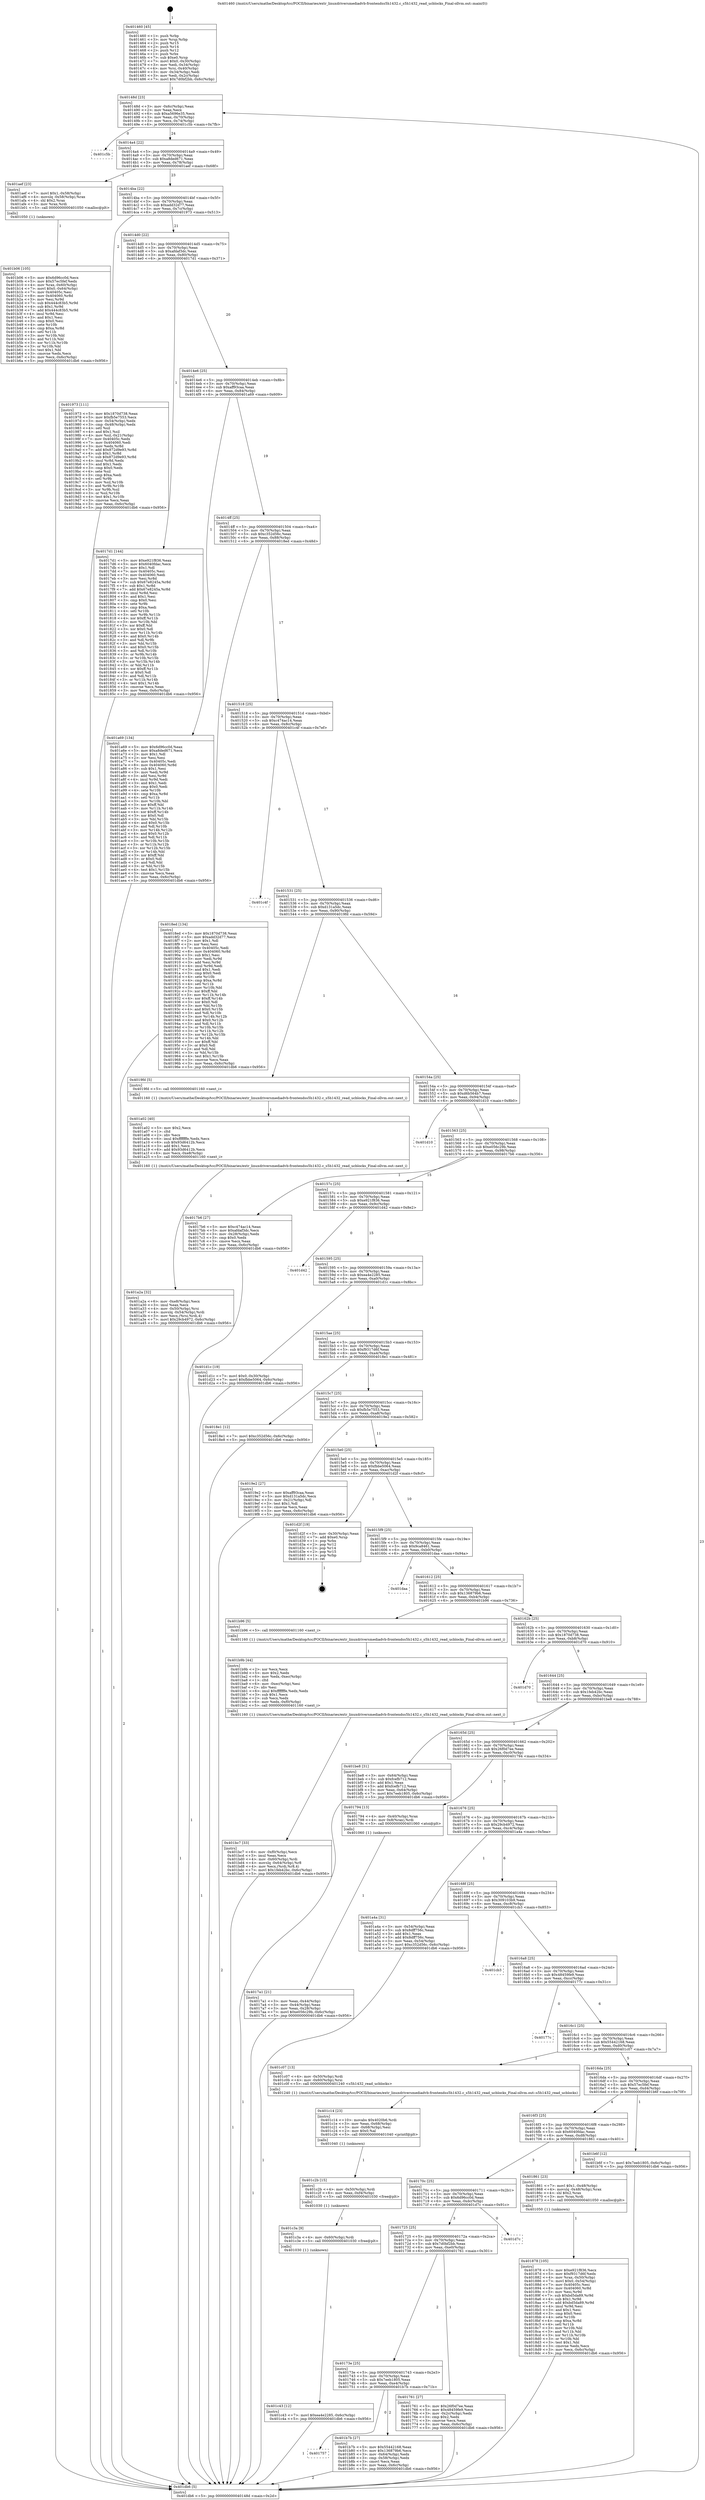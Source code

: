 digraph "0x401460" {
  label = "0x401460 (/mnt/c/Users/mathe/Desktop/tcc/POCII/binaries/extr_linuxdriversmediadvb-frontendss5h1432.c_s5h1432_read_ucblocks_Final-ollvm.out::main(0))"
  labelloc = "t"
  node[shape=record]

  Entry [label="",width=0.3,height=0.3,shape=circle,fillcolor=black,style=filled]
  "0x40148d" [label="{
     0x40148d [23]\l
     | [instrs]\l
     &nbsp;&nbsp;0x40148d \<+3\>: mov -0x6c(%rbp),%eax\l
     &nbsp;&nbsp;0x401490 \<+2\>: mov %eax,%ecx\l
     &nbsp;&nbsp;0x401492 \<+6\>: sub $0xa5696e35,%ecx\l
     &nbsp;&nbsp;0x401498 \<+3\>: mov %eax,-0x70(%rbp)\l
     &nbsp;&nbsp;0x40149b \<+3\>: mov %ecx,-0x74(%rbp)\l
     &nbsp;&nbsp;0x40149e \<+6\>: je 0000000000401c5b \<main+0x7fb\>\l
  }"]
  "0x401c5b" [label="{
     0x401c5b\l
  }", style=dashed]
  "0x4014a4" [label="{
     0x4014a4 [22]\l
     | [instrs]\l
     &nbsp;&nbsp;0x4014a4 \<+5\>: jmp 00000000004014a9 \<main+0x49\>\l
     &nbsp;&nbsp;0x4014a9 \<+3\>: mov -0x70(%rbp),%eax\l
     &nbsp;&nbsp;0x4014ac \<+5\>: sub $0xa8ded671,%eax\l
     &nbsp;&nbsp;0x4014b1 \<+3\>: mov %eax,-0x78(%rbp)\l
     &nbsp;&nbsp;0x4014b4 \<+6\>: je 0000000000401aef \<main+0x68f\>\l
  }"]
  Exit [label="",width=0.3,height=0.3,shape=circle,fillcolor=black,style=filled,peripheries=2]
  "0x401aef" [label="{
     0x401aef [23]\l
     | [instrs]\l
     &nbsp;&nbsp;0x401aef \<+7\>: movl $0x1,-0x58(%rbp)\l
     &nbsp;&nbsp;0x401af6 \<+4\>: movslq -0x58(%rbp),%rax\l
     &nbsp;&nbsp;0x401afa \<+4\>: shl $0x2,%rax\l
     &nbsp;&nbsp;0x401afe \<+3\>: mov %rax,%rdi\l
     &nbsp;&nbsp;0x401b01 \<+5\>: call 0000000000401050 \<malloc@plt\>\l
     | [calls]\l
     &nbsp;&nbsp;0x401050 \{1\} (unknown)\l
  }"]
  "0x4014ba" [label="{
     0x4014ba [22]\l
     | [instrs]\l
     &nbsp;&nbsp;0x4014ba \<+5\>: jmp 00000000004014bf \<main+0x5f\>\l
     &nbsp;&nbsp;0x4014bf \<+3\>: mov -0x70(%rbp),%eax\l
     &nbsp;&nbsp;0x4014c2 \<+5\>: sub $0xadd32d77,%eax\l
     &nbsp;&nbsp;0x4014c7 \<+3\>: mov %eax,-0x7c(%rbp)\l
     &nbsp;&nbsp;0x4014ca \<+6\>: je 0000000000401973 \<main+0x513\>\l
  }"]
  "0x401c43" [label="{
     0x401c43 [12]\l
     | [instrs]\l
     &nbsp;&nbsp;0x401c43 \<+7\>: movl $0xea4e2285,-0x6c(%rbp)\l
     &nbsp;&nbsp;0x401c4a \<+5\>: jmp 0000000000401db6 \<main+0x956\>\l
  }"]
  "0x401973" [label="{
     0x401973 [111]\l
     | [instrs]\l
     &nbsp;&nbsp;0x401973 \<+5\>: mov $0x1870d738,%eax\l
     &nbsp;&nbsp;0x401978 \<+5\>: mov $0xfb5e7553,%ecx\l
     &nbsp;&nbsp;0x40197d \<+3\>: mov -0x54(%rbp),%edx\l
     &nbsp;&nbsp;0x401980 \<+3\>: cmp -0x48(%rbp),%edx\l
     &nbsp;&nbsp;0x401983 \<+4\>: setl %sil\l
     &nbsp;&nbsp;0x401987 \<+4\>: and $0x1,%sil\l
     &nbsp;&nbsp;0x40198b \<+4\>: mov %sil,-0x21(%rbp)\l
     &nbsp;&nbsp;0x40198f \<+7\>: mov 0x40405c,%edx\l
     &nbsp;&nbsp;0x401996 \<+7\>: mov 0x404060,%edi\l
     &nbsp;&nbsp;0x40199d \<+3\>: mov %edx,%r8d\l
     &nbsp;&nbsp;0x4019a0 \<+7\>: add $0x872d9e93,%r8d\l
     &nbsp;&nbsp;0x4019a7 \<+4\>: sub $0x1,%r8d\l
     &nbsp;&nbsp;0x4019ab \<+7\>: sub $0x872d9e93,%r8d\l
     &nbsp;&nbsp;0x4019b2 \<+4\>: imul %r8d,%edx\l
     &nbsp;&nbsp;0x4019b6 \<+3\>: and $0x1,%edx\l
     &nbsp;&nbsp;0x4019b9 \<+3\>: cmp $0x0,%edx\l
     &nbsp;&nbsp;0x4019bc \<+4\>: sete %sil\l
     &nbsp;&nbsp;0x4019c0 \<+3\>: cmp $0xa,%edi\l
     &nbsp;&nbsp;0x4019c3 \<+4\>: setl %r9b\l
     &nbsp;&nbsp;0x4019c7 \<+3\>: mov %sil,%r10b\l
     &nbsp;&nbsp;0x4019ca \<+3\>: and %r9b,%r10b\l
     &nbsp;&nbsp;0x4019cd \<+3\>: xor %r9b,%sil\l
     &nbsp;&nbsp;0x4019d0 \<+3\>: or %sil,%r10b\l
     &nbsp;&nbsp;0x4019d3 \<+4\>: test $0x1,%r10b\l
     &nbsp;&nbsp;0x4019d7 \<+3\>: cmovne %ecx,%eax\l
     &nbsp;&nbsp;0x4019da \<+3\>: mov %eax,-0x6c(%rbp)\l
     &nbsp;&nbsp;0x4019dd \<+5\>: jmp 0000000000401db6 \<main+0x956\>\l
  }"]
  "0x4014d0" [label="{
     0x4014d0 [22]\l
     | [instrs]\l
     &nbsp;&nbsp;0x4014d0 \<+5\>: jmp 00000000004014d5 \<main+0x75\>\l
     &nbsp;&nbsp;0x4014d5 \<+3\>: mov -0x70(%rbp),%eax\l
     &nbsp;&nbsp;0x4014d8 \<+5\>: sub $0xafdaf3dc,%eax\l
     &nbsp;&nbsp;0x4014dd \<+3\>: mov %eax,-0x80(%rbp)\l
     &nbsp;&nbsp;0x4014e0 \<+6\>: je 00000000004017d1 \<main+0x371\>\l
  }"]
  "0x401c3a" [label="{
     0x401c3a [9]\l
     | [instrs]\l
     &nbsp;&nbsp;0x401c3a \<+4\>: mov -0x60(%rbp),%rdi\l
     &nbsp;&nbsp;0x401c3e \<+5\>: call 0000000000401030 \<free@plt\>\l
     | [calls]\l
     &nbsp;&nbsp;0x401030 \{1\} (unknown)\l
  }"]
  "0x4017d1" [label="{
     0x4017d1 [144]\l
     | [instrs]\l
     &nbsp;&nbsp;0x4017d1 \<+5\>: mov $0xe921f836,%eax\l
     &nbsp;&nbsp;0x4017d6 \<+5\>: mov $0x6040fdac,%ecx\l
     &nbsp;&nbsp;0x4017db \<+2\>: mov $0x1,%dl\l
     &nbsp;&nbsp;0x4017dd \<+7\>: mov 0x40405c,%esi\l
     &nbsp;&nbsp;0x4017e4 \<+7\>: mov 0x404060,%edi\l
     &nbsp;&nbsp;0x4017eb \<+3\>: mov %esi,%r8d\l
     &nbsp;&nbsp;0x4017ee \<+7\>: sub $0x67e8245a,%r8d\l
     &nbsp;&nbsp;0x4017f5 \<+4\>: sub $0x1,%r8d\l
     &nbsp;&nbsp;0x4017f9 \<+7\>: add $0x67e8245a,%r8d\l
     &nbsp;&nbsp;0x401800 \<+4\>: imul %r8d,%esi\l
     &nbsp;&nbsp;0x401804 \<+3\>: and $0x1,%esi\l
     &nbsp;&nbsp;0x401807 \<+3\>: cmp $0x0,%esi\l
     &nbsp;&nbsp;0x40180a \<+4\>: sete %r9b\l
     &nbsp;&nbsp;0x40180e \<+3\>: cmp $0xa,%edi\l
     &nbsp;&nbsp;0x401811 \<+4\>: setl %r10b\l
     &nbsp;&nbsp;0x401815 \<+3\>: mov %r9b,%r11b\l
     &nbsp;&nbsp;0x401818 \<+4\>: xor $0xff,%r11b\l
     &nbsp;&nbsp;0x40181c \<+3\>: mov %r10b,%bl\l
     &nbsp;&nbsp;0x40181f \<+3\>: xor $0xff,%bl\l
     &nbsp;&nbsp;0x401822 \<+3\>: xor $0x0,%dl\l
     &nbsp;&nbsp;0x401825 \<+3\>: mov %r11b,%r14b\l
     &nbsp;&nbsp;0x401828 \<+4\>: and $0x0,%r14b\l
     &nbsp;&nbsp;0x40182c \<+3\>: and %dl,%r9b\l
     &nbsp;&nbsp;0x40182f \<+3\>: mov %bl,%r15b\l
     &nbsp;&nbsp;0x401832 \<+4\>: and $0x0,%r15b\l
     &nbsp;&nbsp;0x401836 \<+3\>: and %dl,%r10b\l
     &nbsp;&nbsp;0x401839 \<+3\>: or %r9b,%r14b\l
     &nbsp;&nbsp;0x40183c \<+3\>: or %r10b,%r15b\l
     &nbsp;&nbsp;0x40183f \<+3\>: xor %r15b,%r14b\l
     &nbsp;&nbsp;0x401842 \<+3\>: or %bl,%r11b\l
     &nbsp;&nbsp;0x401845 \<+4\>: xor $0xff,%r11b\l
     &nbsp;&nbsp;0x401849 \<+3\>: or $0x0,%dl\l
     &nbsp;&nbsp;0x40184c \<+3\>: and %dl,%r11b\l
     &nbsp;&nbsp;0x40184f \<+3\>: or %r11b,%r14b\l
     &nbsp;&nbsp;0x401852 \<+4\>: test $0x1,%r14b\l
     &nbsp;&nbsp;0x401856 \<+3\>: cmovne %ecx,%eax\l
     &nbsp;&nbsp;0x401859 \<+3\>: mov %eax,-0x6c(%rbp)\l
     &nbsp;&nbsp;0x40185c \<+5\>: jmp 0000000000401db6 \<main+0x956\>\l
  }"]
  "0x4014e6" [label="{
     0x4014e6 [25]\l
     | [instrs]\l
     &nbsp;&nbsp;0x4014e6 \<+5\>: jmp 00000000004014eb \<main+0x8b\>\l
     &nbsp;&nbsp;0x4014eb \<+3\>: mov -0x70(%rbp),%eax\l
     &nbsp;&nbsp;0x4014ee \<+5\>: sub $0xaff93caa,%eax\l
     &nbsp;&nbsp;0x4014f3 \<+6\>: mov %eax,-0x84(%rbp)\l
     &nbsp;&nbsp;0x4014f9 \<+6\>: je 0000000000401a69 \<main+0x609\>\l
  }"]
  "0x401c2b" [label="{
     0x401c2b [15]\l
     | [instrs]\l
     &nbsp;&nbsp;0x401c2b \<+4\>: mov -0x50(%rbp),%rdi\l
     &nbsp;&nbsp;0x401c2f \<+6\>: mov %eax,-0xf4(%rbp)\l
     &nbsp;&nbsp;0x401c35 \<+5\>: call 0000000000401030 \<free@plt\>\l
     | [calls]\l
     &nbsp;&nbsp;0x401030 \{1\} (unknown)\l
  }"]
  "0x401a69" [label="{
     0x401a69 [134]\l
     | [instrs]\l
     &nbsp;&nbsp;0x401a69 \<+5\>: mov $0x6d96cc0d,%eax\l
     &nbsp;&nbsp;0x401a6e \<+5\>: mov $0xa8ded671,%ecx\l
     &nbsp;&nbsp;0x401a73 \<+2\>: mov $0x1,%dl\l
     &nbsp;&nbsp;0x401a75 \<+2\>: xor %esi,%esi\l
     &nbsp;&nbsp;0x401a77 \<+7\>: mov 0x40405c,%edi\l
     &nbsp;&nbsp;0x401a7e \<+8\>: mov 0x404060,%r8d\l
     &nbsp;&nbsp;0x401a86 \<+3\>: sub $0x1,%esi\l
     &nbsp;&nbsp;0x401a89 \<+3\>: mov %edi,%r9d\l
     &nbsp;&nbsp;0x401a8c \<+3\>: add %esi,%r9d\l
     &nbsp;&nbsp;0x401a8f \<+4\>: imul %r9d,%edi\l
     &nbsp;&nbsp;0x401a93 \<+3\>: and $0x1,%edi\l
     &nbsp;&nbsp;0x401a96 \<+3\>: cmp $0x0,%edi\l
     &nbsp;&nbsp;0x401a99 \<+4\>: sete %r10b\l
     &nbsp;&nbsp;0x401a9d \<+4\>: cmp $0xa,%r8d\l
     &nbsp;&nbsp;0x401aa1 \<+4\>: setl %r11b\l
     &nbsp;&nbsp;0x401aa5 \<+3\>: mov %r10b,%bl\l
     &nbsp;&nbsp;0x401aa8 \<+3\>: xor $0xff,%bl\l
     &nbsp;&nbsp;0x401aab \<+3\>: mov %r11b,%r14b\l
     &nbsp;&nbsp;0x401aae \<+4\>: xor $0xff,%r14b\l
     &nbsp;&nbsp;0x401ab2 \<+3\>: xor $0x0,%dl\l
     &nbsp;&nbsp;0x401ab5 \<+3\>: mov %bl,%r15b\l
     &nbsp;&nbsp;0x401ab8 \<+4\>: and $0x0,%r15b\l
     &nbsp;&nbsp;0x401abc \<+3\>: and %dl,%r10b\l
     &nbsp;&nbsp;0x401abf \<+3\>: mov %r14b,%r12b\l
     &nbsp;&nbsp;0x401ac2 \<+4\>: and $0x0,%r12b\l
     &nbsp;&nbsp;0x401ac6 \<+3\>: and %dl,%r11b\l
     &nbsp;&nbsp;0x401ac9 \<+3\>: or %r10b,%r15b\l
     &nbsp;&nbsp;0x401acc \<+3\>: or %r11b,%r12b\l
     &nbsp;&nbsp;0x401acf \<+3\>: xor %r12b,%r15b\l
     &nbsp;&nbsp;0x401ad2 \<+3\>: or %r14b,%bl\l
     &nbsp;&nbsp;0x401ad5 \<+3\>: xor $0xff,%bl\l
     &nbsp;&nbsp;0x401ad8 \<+3\>: or $0x0,%dl\l
     &nbsp;&nbsp;0x401adb \<+2\>: and %dl,%bl\l
     &nbsp;&nbsp;0x401add \<+3\>: or %bl,%r15b\l
     &nbsp;&nbsp;0x401ae0 \<+4\>: test $0x1,%r15b\l
     &nbsp;&nbsp;0x401ae4 \<+3\>: cmovne %ecx,%eax\l
     &nbsp;&nbsp;0x401ae7 \<+3\>: mov %eax,-0x6c(%rbp)\l
     &nbsp;&nbsp;0x401aea \<+5\>: jmp 0000000000401db6 \<main+0x956\>\l
  }"]
  "0x4014ff" [label="{
     0x4014ff [25]\l
     | [instrs]\l
     &nbsp;&nbsp;0x4014ff \<+5\>: jmp 0000000000401504 \<main+0xa4\>\l
     &nbsp;&nbsp;0x401504 \<+3\>: mov -0x70(%rbp),%eax\l
     &nbsp;&nbsp;0x401507 \<+5\>: sub $0xc352d56c,%eax\l
     &nbsp;&nbsp;0x40150c \<+6\>: mov %eax,-0x88(%rbp)\l
     &nbsp;&nbsp;0x401512 \<+6\>: je 00000000004018ed \<main+0x48d\>\l
  }"]
  "0x401c14" [label="{
     0x401c14 [23]\l
     | [instrs]\l
     &nbsp;&nbsp;0x401c14 \<+10\>: movabs $0x4020b6,%rdi\l
     &nbsp;&nbsp;0x401c1e \<+3\>: mov %eax,-0x68(%rbp)\l
     &nbsp;&nbsp;0x401c21 \<+3\>: mov -0x68(%rbp),%esi\l
     &nbsp;&nbsp;0x401c24 \<+2\>: mov $0x0,%al\l
     &nbsp;&nbsp;0x401c26 \<+5\>: call 0000000000401040 \<printf@plt\>\l
     | [calls]\l
     &nbsp;&nbsp;0x401040 \{1\} (unknown)\l
  }"]
  "0x4018ed" [label="{
     0x4018ed [134]\l
     | [instrs]\l
     &nbsp;&nbsp;0x4018ed \<+5\>: mov $0x1870d738,%eax\l
     &nbsp;&nbsp;0x4018f2 \<+5\>: mov $0xadd32d77,%ecx\l
     &nbsp;&nbsp;0x4018f7 \<+2\>: mov $0x1,%dl\l
     &nbsp;&nbsp;0x4018f9 \<+2\>: xor %esi,%esi\l
     &nbsp;&nbsp;0x4018fb \<+7\>: mov 0x40405c,%edi\l
     &nbsp;&nbsp;0x401902 \<+8\>: mov 0x404060,%r8d\l
     &nbsp;&nbsp;0x40190a \<+3\>: sub $0x1,%esi\l
     &nbsp;&nbsp;0x40190d \<+3\>: mov %edi,%r9d\l
     &nbsp;&nbsp;0x401910 \<+3\>: add %esi,%r9d\l
     &nbsp;&nbsp;0x401913 \<+4\>: imul %r9d,%edi\l
     &nbsp;&nbsp;0x401917 \<+3\>: and $0x1,%edi\l
     &nbsp;&nbsp;0x40191a \<+3\>: cmp $0x0,%edi\l
     &nbsp;&nbsp;0x40191d \<+4\>: sete %r10b\l
     &nbsp;&nbsp;0x401921 \<+4\>: cmp $0xa,%r8d\l
     &nbsp;&nbsp;0x401925 \<+4\>: setl %r11b\l
     &nbsp;&nbsp;0x401929 \<+3\>: mov %r10b,%bl\l
     &nbsp;&nbsp;0x40192c \<+3\>: xor $0xff,%bl\l
     &nbsp;&nbsp;0x40192f \<+3\>: mov %r11b,%r14b\l
     &nbsp;&nbsp;0x401932 \<+4\>: xor $0xff,%r14b\l
     &nbsp;&nbsp;0x401936 \<+3\>: xor $0x0,%dl\l
     &nbsp;&nbsp;0x401939 \<+3\>: mov %bl,%r15b\l
     &nbsp;&nbsp;0x40193c \<+4\>: and $0x0,%r15b\l
     &nbsp;&nbsp;0x401940 \<+3\>: and %dl,%r10b\l
     &nbsp;&nbsp;0x401943 \<+3\>: mov %r14b,%r12b\l
     &nbsp;&nbsp;0x401946 \<+4\>: and $0x0,%r12b\l
     &nbsp;&nbsp;0x40194a \<+3\>: and %dl,%r11b\l
     &nbsp;&nbsp;0x40194d \<+3\>: or %r10b,%r15b\l
     &nbsp;&nbsp;0x401950 \<+3\>: or %r11b,%r12b\l
     &nbsp;&nbsp;0x401953 \<+3\>: xor %r12b,%r15b\l
     &nbsp;&nbsp;0x401956 \<+3\>: or %r14b,%bl\l
     &nbsp;&nbsp;0x401959 \<+3\>: xor $0xff,%bl\l
     &nbsp;&nbsp;0x40195c \<+3\>: or $0x0,%dl\l
     &nbsp;&nbsp;0x40195f \<+2\>: and %dl,%bl\l
     &nbsp;&nbsp;0x401961 \<+3\>: or %bl,%r15b\l
     &nbsp;&nbsp;0x401964 \<+4\>: test $0x1,%r15b\l
     &nbsp;&nbsp;0x401968 \<+3\>: cmovne %ecx,%eax\l
     &nbsp;&nbsp;0x40196b \<+3\>: mov %eax,-0x6c(%rbp)\l
     &nbsp;&nbsp;0x40196e \<+5\>: jmp 0000000000401db6 \<main+0x956\>\l
  }"]
  "0x401518" [label="{
     0x401518 [25]\l
     | [instrs]\l
     &nbsp;&nbsp;0x401518 \<+5\>: jmp 000000000040151d \<main+0xbd\>\l
     &nbsp;&nbsp;0x40151d \<+3\>: mov -0x70(%rbp),%eax\l
     &nbsp;&nbsp;0x401520 \<+5\>: sub $0xc474ac14,%eax\l
     &nbsp;&nbsp;0x401525 \<+6\>: mov %eax,-0x8c(%rbp)\l
     &nbsp;&nbsp;0x40152b \<+6\>: je 0000000000401c4f \<main+0x7ef\>\l
  }"]
  "0x401bc7" [label="{
     0x401bc7 [33]\l
     | [instrs]\l
     &nbsp;&nbsp;0x401bc7 \<+6\>: mov -0xf0(%rbp),%ecx\l
     &nbsp;&nbsp;0x401bcd \<+3\>: imul %eax,%ecx\l
     &nbsp;&nbsp;0x401bd0 \<+4\>: mov -0x60(%rbp),%rdi\l
     &nbsp;&nbsp;0x401bd4 \<+4\>: movslq -0x64(%rbp),%r8\l
     &nbsp;&nbsp;0x401bd8 \<+4\>: mov %ecx,(%rdi,%r8,4)\l
     &nbsp;&nbsp;0x401bdc \<+7\>: movl $0x1feb42bc,-0x6c(%rbp)\l
     &nbsp;&nbsp;0x401be3 \<+5\>: jmp 0000000000401db6 \<main+0x956\>\l
  }"]
  "0x401c4f" [label="{
     0x401c4f\l
  }", style=dashed]
  "0x401531" [label="{
     0x401531 [25]\l
     | [instrs]\l
     &nbsp;&nbsp;0x401531 \<+5\>: jmp 0000000000401536 \<main+0xd6\>\l
     &nbsp;&nbsp;0x401536 \<+3\>: mov -0x70(%rbp),%eax\l
     &nbsp;&nbsp;0x401539 \<+5\>: sub $0xd131a5dc,%eax\l
     &nbsp;&nbsp;0x40153e \<+6\>: mov %eax,-0x90(%rbp)\l
     &nbsp;&nbsp;0x401544 \<+6\>: je 00000000004019fd \<main+0x59d\>\l
  }"]
  "0x401b9b" [label="{
     0x401b9b [44]\l
     | [instrs]\l
     &nbsp;&nbsp;0x401b9b \<+2\>: xor %ecx,%ecx\l
     &nbsp;&nbsp;0x401b9d \<+5\>: mov $0x2,%edx\l
     &nbsp;&nbsp;0x401ba2 \<+6\>: mov %edx,-0xec(%rbp)\l
     &nbsp;&nbsp;0x401ba8 \<+1\>: cltd\l
     &nbsp;&nbsp;0x401ba9 \<+6\>: mov -0xec(%rbp),%esi\l
     &nbsp;&nbsp;0x401baf \<+2\>: idiv %esi\l
     &nbsp;&nbsp;0x401bb1 \<+6\>: imul $0xfffffffe,%edx,%edx\l
     &nbsp;&nbsp;0x401bb7 \<+3\>: sub $0x1,%ecx\l
     &nbsp;&nbsp;0x401bba \<+2\>: sub %ecx,%edx\l
     &nbsp;&nbsp;0x401bbc \<+6\>: mov %edx,-0xf0(%rbp)\l
     &nbsp;&nbsp;0x401bc2 \<+5\>: call 0000000000401160 \<next_i\>\l
     | [calls]\l
     &nbsp;&nbsp;0x401160 \{1\} (/mnt/c/Users/mathe/Desktop/tcc/POCII/binaries/extr_linuxdriversmediadvb-frontendss5h1432.c_s5h1432_read_ucblocks_Final-ollvm.out::next_i)\l
  }"]
  "0x4019fd" [label="{
     0x4019fd [5]\l
     | [instrs]\l
     &nbsp;&nbsp;0x4019fd \<+5\>: call 0000000000401160 \<next_i\>\l
     | [calls]\l
     &nbsp;&nbsp;0x401160 \{1\} (/mnt/c/Users/mathe/Desktop/tcc/POCII/binaries/extr_linuxdriversmediadvb-frontendss5h1432.c_s5h1432_read_ucblocks_Final-ollvm.out::next_i)\l
  }"]
  "0x40154a" [label="{
     0x40154a [25]\l
     | [instrs]\l
     &nbsp;&nbsp;0x40154a \<+5\>: jmp 000000000040154f \<main+0xef\>\l
     &nbsp;&nbsp;0x40154f \<+3\>: mov -0x70(%rbp),%eax\l
     &nbsp;&nbsp;0x401552 \<+5\>: sub $0xd6b564b7,%eax\l
     &nbsp;&nbsp;0x401557 \<+6\>: mov %eax,-0x94(%rbp)\l
     &nbsp;&nbsp;0x40155d \<+6\>: je 0000000000401d10 \<main+0x8b0\>\l
  }"]
  "0x401757" [label="{
     0x401757\l
  }", style=dashed]
  "0x401d10" [label="{
     0x401d10\l
  }", style=dashed]
  "0x401563" [label="{
     0x401563 [25]\l
     | [instrs]\l
     &nbsp;&nbsp;0x401563 \<+5\>: jmp 0000000000401568 \<main+0x108\>\l
     &nbsp;&nbsp;0x401568 \<+3\>: mov -0x70(%rbp),%eax\l
     &nbsp;&nbsp;0x40156b \<+5\>: sub $0xe056c29b,%eax\l
     &nbsp;&nbsp;0x401570 \<+6\>: mov %eax,-0x98(%rbp)\l
     &nbsp;&nbsp;0x401576 \<+6\>: je 00000000004017b6 \<main+0x356\>\l
  }"]
  "0x401b7b" [label="{
     0x401b7b [27]\l
     | [instrs]\l
     &nbsp;&nbsp;0x401b7b \<+5\>: mov $0x55442168,%eax\l
     &nbsp;&nbsp;0x401b80 \<+5\>: mov $0x136879b6,%ecx\l
     &nbsp;&nbsp;0x401b85 \<+3\>: mov -0x64(%rbp),%edx\l
     &nbsp;&nbsp;0x401b88 \<+3\>: cmp -0x58(%rbp),%edx\l
     &nbsp;&nbsp;0x401b8b \<+3\>: cmovl %ecx,%eax\l
     &nbsp;&nbsp;0x401b8e \<+3\>: mov %eax,-0x6c(%rbp)\l
     &nbsp;&nbsp;0x401b91 \<+5\>: jmp 0000000000401db6 \<main+0x956\>\l
  }"]
  "0x4017b6" [label="{
     0x4017b6 [27]\l
     | [instrs]\l
     &nbsp;&nbsp;0x4017b6 \<+5\>: mov $0xc474ac14,%eax\l
     &nbsp;&nbsp;0x4017bb \<+5\>: mov $0xafdaf3dc,%ecx\l
     &nbsp;&nbsp;0x4017c0 \<+3\>: mov -0x28(%rbp),%edx\l
     &nbsp;&nbsp;0x4017c3 \<+3\>: cmp $0x0,%edx\l
     &nbsp;&nbsp;0x4017c6 \<+3\>: cmove %ecx,%eax\l
     &nbsp;&nbsp;0x4017c9 \<+3\>: mov %eax,-0x6c(%rbp)\l
     &nbsp;&nbsp;0x4017cc \<+5\>: jmp 0000000000401db6 \<main+0x956\>\l
  }"]
  "0x40157c" [label="{
     0x40157c [25]\l
     | [instrs]\l
     &nbsp;&nbsp;0x40157c \<+5\>: jmp 0000000000401581 \<main+0x121\>\l
     &nbsp;&nbsp;0x401581 \<+3\>: mov -0x70(%rbp),%eax\l
     &nbsp;&nbsp;0x401584 \<+5\>: sub $0xe921f836,%eax\l
     &nbsp;&nbsp;0x401589 \<+6\>: mov %eax,-0x9c(%rbp)\l
     &nbsp;&nbsp;0x40158f \<+6\>: je 0000000000401d42 \<main+0x8e2\>\l
  }"]
  "0x401b06" [label="{
     0x401b06 [105]\l
     | [instrs]\l
     &nbsp;&nbsp;0x401b06 \<+5\>: mov $0x6d96cc0d,%ecx\l
     &nbsp;&nbsp;0x401b0b \<+5\>: mov $0x57ec5fef,%edx\l
     &nbsp;&nbsp;0x401b10 \<+4\>: mov %rax,-0x60(%rbp)\l
     &nbsp;&nbsp;0x401b14 \<+7\>: movl $0x0,-0x64(%rbp)\l
     &nbsp;&nbsp;0x401b1b \<+7\>: mov 0x40405c,%esi\l
     &nbsp;&nbsp;0x401b22 \<+8\>: mov 0x404060,%r8d\l
     &nbsp;&nbsp;0x401b2a \<+3\>: mov %esi,%r9d\l
     &nbsp;&nbsp;0x401b2d \<+7\>: sub $0x444c83b5,%r9d\l
     &nbsp;&nbsp;0x401b34 \<+4\>: sub $0x1,%r9d\l
     &nbsp;&nbsp;0x401b38 \<+7\>: add $0x444c83b5,%r9d\l
     &nbsp;&nbsp;0x401b3f \<+4\>: imul %r9d,%esi\l
     &nbsp;&nbsp;0x401b43 \<+3\>: and $0x1,%esi\l
     &nbsp;&nbsp;0x401b46 \<+3\>: cmp $0x0,%esi\l
     &nbsp;&nbsp;0x401b49 \<+4\>: sete %r10b\l
     &nbsp;&nbsp;0x401b4d \<+4\>: cmp $0xa,%r8d\l
     &nbsp;&nbsp;0x401b51 \<+4\>: setl %r11b\l
     &nbsp;&nbsp;0x401b55 \<+3\>: mov %r10b,%bl\l
     &nbsp;&nbsp;0x401b58 \<+3\>: and %r11b,%bl\l
     &nbsp;&nbsp;0x401b5b \<+3\>: xor %r11b,%r10b\l
     &nbsp;&nbsp;0x401b5e \<+3\>: or %r10b,%bl\l
     &nbsp;&nbsp;0x401b61 \<+3\>: test $0x1,%bl\l
     &nbsp;&nbsp;0x401b64 \<+3\>: cmovne %edx,%ecx\l
     &nbsp;&nbsp;0x401b67 \<+3\>: mov %ecx,-0x6c(%rbp)\l
     &nbsp;&nbsp;0x401b6a \<+5\>: jmp 0000000000401db6 \<main+0x956\>\l
  }"]
  "0x401d42" [label="{
     0x401d42\l
  }", style=dashed]
  "0x401595" [label="{
     0x401595 [25]\l
     | [instrs]\l
     &nbsp;&nbsp;0x401595 \<+5\>: jmp 000000000040159a \<main+0x13a\>\l
     &nbsp;&nbsp;0x40159a \<+3\>: mov -0x70(%rbp),%eax\l
     &nbsp;&nbsp;0x40159d \<+5\>: sub $0xea4e2285,%eax\l
     &nbsp;&nbsp;0x4015a2 \<+6\>: mov %eax,-0xa0(%rbp)\l
     &nbsp;&nbsp;0x4015a8 \<+6\>: je 0000000000401d1c \<main+0x8bc\>\l
  }"]
  "0x401a2a" [label="{
     0x401a2a [32]\l
     | [instrs]\l
     &nbsp;&nbsp;0x401a2a \<+6\>: mov -0xe8(%rbp),%ecx\l
     &nbsp;&nbsp;0x401a30 \<+3\>: imul %eax,%ecx\l
     &nbsp;&nbsp;0x401a33 \<+4\>: mov -0x50(%rbp),%rsi\l
     &nbsp;&nbsp;0x401a37 \<+4\>: movslq -0x54(%rbp),%rdi\l
     &nbsp;&nbsp;0x401a3b \<+3\>: mov %ecx,(%rsi,%rdi,4)\l
     &nbsp;&nbsp;0x401a3e \<+7\>: movl $0x29cb4972,-0x6c(%rbp)\l
     &nbsp;&nbsp;0x401a45 \<+5\>: jmp 0000000000401db6 \<main+0x956\>\l
  }"]
  "0x401d1c" [label="{
     0x401d1c [19]\l
     | [instrs]\l
     &nbsp;&nbsp;0x401d1c \<+7\>: movl $0x0,-0x30(%rbp)\l
     &nbsp;&nbsp;0x401d23 \<+7\>: movl $0xfbbe5064,-0x6c(%rbp)\l
     &nbsp;&nbsp;0x401d2a \<+5\>: jmp 0000000000401db6 \<main+0x956\>\l
  }"]
  "0x4015ae" [label="{
     0x4015ae [25]\l
     | [instrs]\l
     &nbsp;&nbsp;0x4015ae \<+5\>: jmp 00000000004015b3 \<main+0x153\>\l
     &nbsp;&nbsp;0x4015b3 \<+3\>: mov -0x70(%rbp),%eax\l
     &nbsp;&nbsp;0x4015b6 \<+5\>: sub $0xf9317d6f,%eax\l
     &nbsp;&nbsp;0x4015bb \<+6\>: mov %eax,-0xa4(%rbp)\l
     &nbsp;&nbsp;0x4015c1 \<+6\>: je 00000000004018e1 \<main+0x481\>\l
  }"]
  "0x401a02" [label="{
     0x401a02 [40]\l
     | [instrs]\l
     &nbsp;&nbsp;0x401a02 \<+5\>: mov $0x2,%ecx\l
     &nbsp;&nbsp;0x401a07 \<+1\>: cltd\l
     &nbsp;&nbsp;0x401a08 \<+2\>: idiv %ecx\l
     &nbsp;&nbsp;0x401a0a \<+6\>: imul $0xfffffffe,%edx,%ecx\l
     &nbsp;&nbsp;0x401a10 \<+6\>: sub $0x93d6412b,%ecx\l
     &nbsp;&nbsp;0x401a16 \<+3\>: add $0x1,%ecx\l
     &nbsp;&nbsp;0x401a19 \<+6\>: add $0x93d6412b,%ecx\l
     &nbsp;&nbsp;0x401a1f \<+6\>: mov %ecx,-0xe8(%rbp)\l
     &nbsp;&nbsp;0x401a25 \<+5\>: call 0000000000401160 \<next_i\>\l
     | [calls]\l
     &nbsp;&nbsp;0x401160 \{1\} (/mnt/c/Users/mathe/Desktop/tcc/POCII/binaries/extr_linuxdriversmediadvb-frontendss5h1432.c_s5h1432_read_ucblocks_Final-ollvm.out::next_i)\l
  }"]
  "0x4018e1" [label="{
     0x4018e1 [12]\l
     | [instrs]\l
     &nbsp;&nbsp;0x4018e1 \<+7\>: movl $0xc352d56c,-0x6c(%rbp)\l
     &nbsp;&nbsp;0x4018e8 \<+5\>: jmp 0000000000401db6 \<main+0x956\>\l
  }"]
  "0x4015c7" [label="{
     0x4015c7 [25]\l
     | [instrs]\l
     &nbsp;&nbsp;0x4015c7 \<+5\>: jmp 00000000004015cc \<main+0x16c\>\l
     &nbsp;&nbsp;0x4015cc \<+3\>: mov -0x70(%rbp),%eax\l
     &nbsp;&nbsp;0x4015cf \<+5\>: sub $0xfb5e7553,%eax\l
     &nbsp;&nbsp;0x4015d4 \<+6\>: mov %eax,-0xa8(%rbp)\l
     &nbsp;&nbsp;0x4015da \<+6\>: je 00000000004019e2 \<main+0x582\>\l
  }"]
  "0x401878" [label="{
     0x401878 [105]\l
     | [instrs]\l
     &nbsp;&nbsp;0x401878 \<+5\>: mov $0xe921f836,%ecx\l
     &nbsp;&nbsp;0x40187d \<+5\>: mov $0xf9317d6f,%edx\l
     &nbsp;&nbsp;0x401882 \<+4\>: mov %rax,-0x50(%rbp)\l
     &nbsp;&nbsp;0x401886 \<+7\>: movl $0x0,-0x54(%rbp)\l
     &nbsp;&nbsp;0x40188d \<+7\>: mov 0x40405c,%esi\l
     &nbsp;&nbsp;0x401894 \<+8\>: mov 0x404060,%r8d\l
     &nbsp;&nbsp;0x40189c \<+3\>: mov %esi,%r9d\l
     &nbsp;&nbsp;0x40189f \<+7\>: sub $0xbd5da89,%r9d\l
     &nbsp;&nbsp;0x4018a6 \<+4\>: sub $0x1,%r9d\l
     &nbsp;&nbsp;0x4018aa \<+7\>: add $0xbd5da89,%r9d\l
     &nbsp;&nbsp;0x4018b1 \<+4\>: imul %r9d,%esi\l
     &nbsp;&nbsp;0x4018b5 \<+3\>: and $0x1,%esi\l
     &nbsp;&nbsp;0x4018b8 \<+3\>: cmp $0x0,%esi\l
     &nbsp;&nbsp;0x4018bb \<+4\>: sete %r10b\l
     &nbsp;&nbsp;0x4018bf \<+4\>: cmp $0xa,%r8d\l
     &nbsp;&nbsp;0x4018c3 \<+4\>: setl %r11b\l
     &nbsp;&nbsp;0x4018c7 \<+3\>: mov %r10b,%bl\l
     &nbsp;&nbsp;0x4018ca \<+3\>: and %r11b,%bl\l
     &nbsp;&nbsp;0x4018cd \<+3\>: xor %r11b,%r10b\l
     &nbsp;&nbsp;0x4018d0 \<+3\>: or %r10b,%bl\l
     &nbsp;&nbsp;0x4018d3 \<+3\>: test $0x1,%bl\l
     &nbsp;&nbsp;0x4018d6 \<+3\>: cmovne %edx,%ecx\l
     &nbsp;&nbsp;0x4018d9 \<+3\>: mov %ecx,-0x6c(%rbp)\l
     &nbsp;&nbsp;0x4018dc \<+5\>: jmp 0000000000401db6 \<main+0x956\>\l
  }"]
  "0x4019e2" [label="{
     0x4019e2 [27]\l
     | [instrs]\l
     &nbsp;&nbsp;0x4019e2 \<+5\>: mov $0xaff93caa,%eax\l
     &nbsp;&nbsp;0x4019e7 \<+5\>: mov $0xd131a5dc,%ecx\l
     &nbsp;&nbsp;0x4019ec \<+3\>: mov -0x21(%rbp),%dl\l
     &nbsp;&nbsp;0x4019ef \<+3\>: test $0x1,%dl\l
     &nbsp;&nbsp;0x4019f2 \<+3\>: cmovne %ecx,%eax\l
     &nbsp;&nbsp;0x4019f5 \<+3\>: mov %eax,-0x6c(%rbp)\l
     &nbsp;&nbsp;0x4019f8 \<+5\>: jmp 0000000000401db6 \<main+0x956\>\l
  }"]
  "0x4015e0" [label="{
     0x4015e0 [25]\l
     | [instrs]\l
     &nbsp;&nbsp;0x4015e0 \<+5\>: jmp 00000000004015e5 \<main+0x185\>\l
     &nbsp;&nbsp;0x4015e5 \<+3\>: mov -0x70(%rbp),%eax\l
     &nbsp;&nbsp;0x4015e8 \<+5\>: sub $0xfbbe5064,%eax\l
     &nbsp;&nbsp;0x4015ed \<+6\>: mov %eax,-0xac(%rbp)\l
     &nbsp;&nbsp;0x4015f3 \<+6\>: je 0000000000401d2f \<main+0x8cf\>\l
  }"]
  "0x4017a1" [label="{
     0x4017a1 [21]\l
     | [instrs]\l
     &nbsp;&nbsp;0x4017a1 \<+3\>: mov %eax,-0x44(%rbp)\l
     &nbsp;&nbsp;0x4017a4 \<+3\>: mov -0x44(%rbp),%eax\l
     &nbsp;&nbsp;0x4017a7 \<+3\>: mov %eax,-0x28(%rbp)\l
     &nbsp;&nbsp;0x4017aa \<+7\>: movl $0xe056c29b,-0x6c(%rbp)\l
     &nbsp;&nbsp;0x4017b1 \<+5\>: jmp 0000000000401db6 \<main+0x956\>\l
  }"]
  "0x401d2f" [label="{
     0x401d2f [19]\l
     | [instrs]\l
     &nbsp;&nbsp;0x401d2f \<+3\>: mov -0x30(%rbp),%eax\l
     &nbsp;&nbsp;0x401d32 \<+7\>: add $0xe0,%rsp\l
     &nbsp;&nbsp;0x401d39 \<+1\>: pop %rbx\l
     &nbsp;&nbsp;0x401d3a \<+2\>: pop %r12\l
     &nbsp;&nbsp;0x401d3c \<+2\>: pop %r14\l
     &nbsp;&nbsp;0x401d3e \<+2\>: pop %r15\l
     &nbsp;&nbsp;0x401d40 \<+1\>: pop %rbp\l
     &nbsp;&nbsp;0x401d41 \<+1\>: ret\l
  }"]
  "0x4015f9" [label="{
     0x4015f9 [25]\l
     | [instrs]\l
     &nbsp;&nbsp;0x4015f9 \<+5\>: jmp 00000000004015fe \<main+0x19e\>\l
     &nbsp;&nbsp;0x4015fe \<+3\>: mov -0x70(%rbp),%eax\l
     &nbsp;&nbsp;0x401601 \<+5\>: sub $0x9ca8461,%eax\l
     &nbsp;&nbsp;0x401606 \<+6\>: mov %eax,-0xb0(%rbp)\l
     &nbsp;&nbsp;0x40160c \<+6\>: je 0000000000401daa \<main+0x94a\>\l
  }"]
  "0x401460" [label="{
     0x401460 [45]\l
     | [instrs]\l
     &nbsp;&nbsp;0x401460 \<+1\>: push %rbp\l
     &nbsp;&nbsp;0x401461 \<+3\>: mov %rsp,%rbp\l
     &nbsp;&nbsp;0x401464 \<+2\>: push %r15\l
     &nbsp;&nbsp;0x401466 \<+2\>: push %r14\l
     &nbsp;&nbsp;0x401468 \<+2\>: push %r12\l
     &nbsp;&nbsp;0x40146a \<+1\>: push %rbx\l
     &nbsp;&nbsp;0x40146b \<+7\>: sub $0xe0,%rsp\l
     &nbsp;&nbsp;0x401472 \<+7\>: movl $0x0,-0x30(%rbp)\l
     &nbsp;&nbsp;0x401479 \<+3\>: mov %edi,-0x34(%rbp)\l
     &nbsp;&nbsp;0x40147c \<+4\>: mov %rsi,-0x40(%rbp)\l
     &nbsp;&nbsp;0x401480 \<+3\>: mov -0x34(%rbp),%edi\l
     &nbsp;&nbsp;0x401483 \<+3\>: mov %edi,-0x2c(%rbp)\l
     &nbsp;&nbsp;0x401486 \<+7\>: movl $0x7d0bf2bb,-0x6c(%rbp)\l
  }"]
  "0x401daa" [label="{
     0x401daa\l
  }", style=dashed]
  "0x401612" [label="{
     0x401612 [25]\l
     | [instrs]\l
     &nbsp;&nbsp;0x401612 \<+5\>: jmp 0000000000401617 \<main+0x1b7\>\l
     &nbsp;&nbsp;0x401617 \<+3\>: mov -0x70(%rbp),%eax\l
     &nbsp;&nbsp;0x40161a \<+5\>: sub $0x136879b6,%eax\l
     &nbsp;&nbsp;0x40161f \<+6\>: mov %eax,-0xb4(%rbp)\l
     &nbsp;&nbsp;0x401625 \<+6\>: je 0000000000401b96 \<main+0x736\>\l
  }"]
  "0x401db6" [label="{
     0x401db6 [5]\l
     | [instrs]\l
     &nbsp;&nbsp;0x401db6 \<+5\>: jmp 000000000040148d \<main+0x2d\>\l
  }"]
  "0x401b96" [label="{
     0x401b96 [5]\l
     | [instrs]\l
     &nbsp;&nbsp;0x401b96 \<+5\>: call 0000000000401160 \<next_i\>\l
     | [calls]\l
     &nbsp;&nbsp;0x401160 \{1\} (/mnt/c/Users/mathe/Desktop/tcc/POCII/binaries/extr_linuxdriversmediadvb-frontendss5h1432.c_s5h1432_read_ucblocks_Final-ollvm.out::next_i)\l
  }"]
  "0x40162b" [label="{
     0x40162b [25]\l
     | [instrs]\l
     &nbsp;&nbsp;0x40162b \<+5\>: jmp 0000000000401630 \<main+0x1d0\>\l
     &nbsp;&nbsp;0x401630 \<+3\>: mov -0x70(%rbp),%eax\l
     &nbsp;&nbsp;0x401633 \<+5\>: sub $0x1870d738,%eax\l
     &nbsp;&nbsp;0x401638 \<+6\>: mov %eax,-0xb8(%rbp)\l
     &nbsp;&nbsp;0x40163e \<+6\>: je 0000000000401d70 \<main+0x910\>\l
  }"]
  "0x40173e" [label="{
     0x40173e [25]\l
     | [instrs]\l
     &nbsp;&nbsp;0x40173e \<+5\>: jmp 0000000000401743 \<main+0x2e3\>\l
     &nbsp;&nbsp;0x401743 \<+3\>: mov -0x70(%rbp),%eax\l
     &nbsp;&nbsp;0x401746 \<+5\>: sub $0x7eeb1805,%eax\l
     &nbsp;&nbsp;0x40174b \<+6\>: mov %eax,-0xe4(%rbp)\l
     &nbsp;&nbsp;0x401751 \<+6\>: je 0000000000401b7b \<main+0x71b\>\l
  }"]
  "0x401d70" [label="{
     0x401d70\l
  }", style=dashed]
  "0x401644" [label="{
     0x401644 [25]\l
     | [instrs]\l
     &nbsp;&nbsp;0x401644 \<+5\>: jmp 0000000000401649 \<main+0x1e9\>\l
     &nbsp;&nbsp;0x401649 \<+3\>: mov -0x70(%rbp),%eax\l
     &nbsp;&nbsp;0x40164c \<+5\>: sub $0x1feb42bc,%eax\l
     &nbsp;&nbsp;0x401651 \<+6\>: mov %eax,-0xbc(%rbp)\l
     &nbsp;&nbsp;0x401657 \<+6\>: je 0000000000401be8 \<main+0x788\>\l
  }"]
  "0x401761" [label="{
     0x401761 [27]\l
     | [instrs]\l
     &nbsp;&nbsp;0x401761 \<+5\>: mov $0x26f0d7ee,%eax\l
     &nbsp;&nbsp;0x401766 \<+5\>: mov $0x48459fe9,%ecx\l
     &nbsp;&nbsp;0x40176b \<+3\>: mov -0x2c(%rbp),%edx\l
     &nbsp;&nbsp;0x40176e \<+3\>: cmp $0x2,%edx\l
     &nbsp;&nbsp;0x401771 \<+3\>: cmovne %ecx,%eax\l
     &nbsp;&nbsp;0x401774 \<+3\>: mov %eax,-0x6c(%rbp)\l
     &nbsp;&nbsp;0x401777 \<+5\>: jmp 0000000000401db6 \<main+0x956\>\l
  }"]
  "0x401be8" [label="{
     0x401be8 [31]\l
     | [instrs]\l
     &nbsp;&nbsp;0x401be8 \<+3\>: mov -0x64(%rbp),%eax\l
     &nbsp;&nbsp;0x401beb \<+5\>: sub $0xfcefb712,%eax\l
     &nbsp;&nbsp;0x401bf0 \<+3\>: add $0x1,%eax\l
     &nbsp;&nbsp;0x401bf3 \<+5\>: add $0xfcefb712,%eax\l
     &nbsp;&nbsp;0x401bf8 \<+3\>: mov %eax,-0x64(%rbp)\l
     &nbsp;&nbsp;0x401bfb \<+7\>: movl $0x7eeb1805,-0x6c(%rbp)\l
     &nbsp;&nbsp;0x401c02 \<+5\>: jmp 0000000000401db6 \<main+0x956\>\l
  }"]
  "0x40165d" [label="{
     0x40165d [25]\l
     | [instrs]\l
     &nbsp;&nbsp;0x40165d \<+5\>: jmp 0000000000401662 \<main+0x202\>\l
     &nbsp;&nbsp;0x401662 \<+3\>: mov -0x70(%rbp),%eax\l
     &nbsp;&nbsp;0x401665 \<+5\>: sub $0x26f0d7ee,%eax\l
     &nbsp;&nbsp;0x40166a \<+6\>: mov %eax,-0xc0(%rbp)\l
     &nbsp;&nbsp;0x401670 \<+6\>: je 0000000000401794 \<main+0x334\>\l
  }"]
  "0x401725" [label="{
     0x401725 [25]\l
     | [instrs]\l
     &nbsp;&nbsp;0x401725 \<+5\>: jmp 000000000040172a \<main+0x2ca\>\l
     &nbsp;&nbsp;0x40172a \<+3\>: mov -0x70(%rbp),%eax\l
     &nbsp;&nbsp;0x40172d \<+5\>: sub $0x7d0bf2bb,%eax\l
     &nbsp;&nbsp;0x401732 \<+6\>: mov %eax,-0xe0(%rbp)\l
     &nbsp;&nbsp;0x401738 \<+6\>: je 0000000000401761 \<main+0x301\>\l
  }"]
  "0x401794" [label="{
     0x401794 [13]\l
     | [instrs]\l
     &nbsp;&nbsp;0x401794 \<+4\>: mov -0x40(%rbp),%rax\l
     &nbsp;&nbsp;0x401798 \<+4\>: mov 0x8(%rax),%rdi\l
     &nbsp;&nbsp;0x40179c \<+5\>: call 0000000000401060 \<atoi@plt\>\l
     | [calls]\l
     &nbsp;&nbsp;0x401060 \{1\} (unknown)\l
  }"]
  "0x401676" [label="{
     0x401676 [25]\l
     | [instrs]\l
     &nbsp;&nbsp;0x401676 \<+5\>: jmp 000000000040167b \<main+0x21b\>\l
     &nbsp;&nbsp;0x40167b \<+3\>: mov -0x70(%rbp),%eax\l
     &nbsp;&nbsp;0x40167e \<+5\>: sub $0x29cb4972,%eax\l
     &nbsp;&nbsp;0x401683 \<+6\>: mov %eax,-0xc4(%rbp)\l
     &nbsp;&nbsp;0x401689 \<+6\>: je 0000000000401a4a \<main+0x5ea\>\l
  }"]
  "0x401d7c" [label="{
     0x401d7c\l
  }", style=dashed]
  "0x401a4a" [label="{
     0x401a4a [31]\l
     | [instrs]\l
     &nbsp;&nbsp;0x401a4a \<+3\>: mov -0x54(%rbp),%eax\l
     &nbsp;&nbsp;0x401a4d \<+5\>: sub $0x8dff756c,%eax\l
     &nbsp;&nbsp;0x401a52 \<+3\>: add $0x1,%eax\l
     &nbsp;&nbsp;0x401a55 \<+5\>: add $0x8dff756c,%eax\l
     &nbsp;&nbsp;0x401a5a \<+3\>: mov %eax,-0x54(%rbp)\l
     &nbsp;&nbsp;0x401a5d \<+7\>: movl $0xc352d56c,-0x6c(%rbp)\l
     &nbsp;&nbsp;0x401a64 \<+5\>: jmp 0000000000401db6 \<main+0x956\>\l
  }"]
  "0x40168f" [label="{
     0x40168f [25]\l
     | [instrs]\l
     &nbsp;&nbsp;0x40168f \<+5\>: jmp 0000000000401694 \<main+0x234\>\l
     &nbsp;&nbsp;0x401694 \<+3\>: mov -0x70(%rbp),%eax\l
     &nbsp;&nbsp;0x401697 \<+5\>: sub $0x309103b9,%eax\l
     &nbsp;&nbsp;0x40169c \<+6\>: mov %eax,-0xc8(%rbp)\l
     &nbsp;&nbsp;0x4016a2 \<+6\>: je 0000000000401cb3 \<main+0x853\>\l
  }"]
  "0x40170c" [label="{
     0x40170c [25]\l
     | [instrs]\l
     &nbsp;&nbsp;0x40170c \<+5\>: jmp 0000000000401711 \<main+0x2b1\>\l
     &nbsp;&nbsp;0x401711 \<+3\>: mov -0x70(%rbp),%eax\l
     &nbsp;&nbsp;0x401714 \<+5\>: sub $0x6d96cc0d,%eax\l
     &nbsp;&nbsp;0x401719 \<+6\>: mov %eax,-0xdc(%rbp)\l
     &nbsp;&nbsp;0x40171f \<+6\>: je 0000000000401d7c \<main+0x91c\>\l
  }"]
  "0x401cb3" [label="{
     0x401cb3\l
  }", style=dashed]
  "0x4016a8" [label="{
     0x4016a8 [25]\l
     | [instrs]\l
     &nbsp;&nbsp;0x4016a8 \<+5\>: jmp 00000000004016ad \<main+0x24d\>\l
     &nbsp;&nbsp;0x4016ad \<+3\>: mov -0x70(%rbp),%eax\l
     &nbsp;&nbsp;0x4016b0 \<+5\>: sub $0x48459fe9,%eax\l
     &nbsp;&nbsp;0x4016b5 \<+6\>: mov %eax,-0xcc(%rbp)\l
     &nbsp;&nbsp;0x4016bb \<+6\>: je 000000000040177c \<main+0x31c\>\l
  }"]
  "0x401861" [label="{
     0x401861 [23]\l
     | [instrs]\l
     &nbsp;&nbsp;0x401861 \<+7\>: movl $0x1,-0x48(%rbp)\l
     &nbsp;&nbsp;0x401868 \<+4\>: movslq -0x48(%rbp),%rax\l
     &nbsp;&nbsp;0x40186c \<+4\>: shl $0x2,%rax\l
     &nbsp;&nbsp;0x401870 \<+3\>: mov %rax,%rdi\l
     &nbsp;&nbsp;0x401873 \<+5\>: call 0000000000401050 \<malloc@plt\>\l
     | [calls]\l
     &nbsp;&nbsp;0x401050 \{1\} (unknown)\l
  }"]
  "0x40177c" [label="{
     0x40177c\l
  }", style=dashed]
  "0x4016c1" [label="{
     0x4016c1 [25]\l
     | [instrs]\l
     &nbsp;&nbsp;0x4016c1 \<+5\>: jmp 00000000004016c6 \<main+0x266\>\l
     &nbsp;&nbsp;0x4016c6 \<+3\>: mov -0x70(%rbp),%eax\l
     &nbsp;&nbsp;0x4016c9 \<+5\>: sub $0x55442168,%eax\l
     &nbsp;&nbsp;0x4016ce \<+6\>: mov %eax,-0xd0(%rbp)\l
     &nbsp;&nbsp;0x4016d4 \<+6\>: je 0000000000401c07 \<main+0x7a7\>\l
  }"]
  "0x4016f3" [label="{
     0x4016f3 [25]\l
     | [instrs]\l
     &nbsp;&nbsp;0x4016f3 \<+5\>: jmp 00000000004016f8 \<main+0x298\>\l
     &nbsp;&nbsp;0x4016f8 \<+3\>: mov -0x70(%rbp),%eax\l
     &nbsp;&nbsp;0x4016fb \<+5\>: sub $0x6040fdac,%eax\l
     &nbsp;&nbsp;0x401700 \<+6\>: mov %eax,-0xd8(%rbp)\l
     &nbsp;&nbsp;0x401706 \<+6\>: je 0000000000401861 \<main+0x401\>\l
  }"]
  "0x401c07" [label="{
     0x401c07 [13]\l
     | [instrs]\l
     &nbsp;&nbsp;0x401c07 \<+4\>: mov -0x50(%rbp),%rdi\l
     &nbsp;&nbsp;0x401c0b \<+4\>: mov -0x60(%rbp),%rsi\l
     &nbsp;&nbsp;0x401c0f \<+5\>: call 0000000000401240 \<s5h1432_read_ucblocks\>\l
     | [calls]\l
     &nbsp;&nbsp;0x401240 \{1\} (/mnt/c/Users/mathe/Desktop/tcc/POCII/binaries/extr_linuxdriversmediadvb-frontendss5h1432.c_s5h1432_read_ucblocks_Final-ollvm.out::s5h1432_read_ucblocks)\l
  }"]
  "0x4016da" [label="{
     0x4016da [25]\l
     | [instrs]\l
     &nbsp;&nbsp;0x4016da \<+5\>: jmp 00000000004016df \<main+0x27f\>\l
     &nbsp;&nbsp;0x4016df \<+3\>: mov -0x70(%rbp),%eax\l
     &nbsp;&nbsp;0x4016e2 \<+5\>: sub $0x57ec5fef,%eax\l
     &nbsp;&nbsp;0x4016e7 \<+6\>: mov %eax,-0xd4(%rbp)\l
     &nbsp;&nbsp;0x4016ed \<+6\>: je 0000000000401b6f \<main+0x70f\>\l
  }"]
  "0x401b6f" [label="{
     0x401b6f [12]\l
     | [instrs]\l
     &nbsp;&nbsp;0x401b6f \<+7\>: movl $0x7eeb1805,-0x6c(%rbp)\l
     &nbsp;&nbsp;0x401b76 \<+5\>: jmp 0000000000401db6 \<main+0x956\>\l
  }"]
  Entry -> "0x401460" [label=" 1"]
  "0x40148d" -> "0x401c5b" [label=" 0"]
  "0x40148d" -> "0x4014a4" [label=" 24"]
  "0x401d2f" -> Exit [label=" 1"]
  "0x4014a4" -> "0x401aef" [label=" 1"]
  "0x4014a4" -> "0x4014ba" [label=" 23"]
  "0x401d1c" -> "0x401db6" [label=" 1"]
  "0x4014ba" -> "0x401973" [label=" 2"]
  "0x4014ba" -> "0x4014d0" [label=" 21"]
  "0x401c43" -> "0x401db6" [label=" 1"]
  "0x4014d0" -> "0x4017d1" [label=" 1"]
  "0x4014d0" -> "0x4014e6" [label=" 20"]
  "0x401c3a" -> "0x401c43" [label=" 1"]
  "0x4014e6" -> "0x401a69" [label=" 1"]
  "0x4014e6" -> "0x4014ff" [label=" 19"]
  "0x401c2b" -> "0x401c3a" [label=" 1"]
  "0x4014ff" -> "0x4018ed" [label=" 2"]
  "0x4014ff" -> "0x401518" [label=" 17"]
  "0x401c14" -> "0x401c2b" [label=" 1"]
  "0x401518" -> "0x401c4f" [label=" 0"]
  "0x401518" -> "0x401531" [label=" 17"]
  "0x401c07" -> "0x401c14" [label=" 1"]
  "0x401531" -> "0x4019fd" [label=" 1"]
  "0x401531" -> "0x40154a" [label=" 16"]
  "0x401be8" -> "0x401db6" [label=" 1"]
  "0x40154a" -> "0x401d10" [label=" 0"]
  "0x40154a" -> "0x401563" [label=" 16"]
  "0x401bc7" -> "0x401db6" [label=" 1"]
  "0x401563" -> "0x4017b6" [label=" 1"]
  "0x401563" -> "0x40157c" [label=" 15"]
  "0x401b9b" -> "0x401bc7" [label=" 1"]
  "0x40157c" -> "0x401d42" [label=" 0"]
  "0x40157c" -> "0x401595" [label=" 15"]
  "0x401b7b" -> "0x401db6" [label=" 2"]
  "0x401595" -> "0x401d1c" [label=" 1"]
  "0x401595" -> "0x4015ae" [label=" 14"]
  "0x40173e" -> "0x401757" [label=" 0"]
  "0x4015ae" -> "0x4018e1" [label=" 1"]
  "0x4015ae" -> "0x4015c7" [label=" 13"]
  "0x40173e" -> "0x401b7b" [label=" 2"]
  "0x4015c7" -> "0x4019e2" [label=" 2"]
  "0x4015c7" -> "0x4015e0" [label=" 11"]
  "0x401b96" -> "0x401b9b" [label=" 1"]
  "0x4015e0" -> "0x401d2f" [label=" 1"]
  "0x4015e0" -> "0x4015f9" [label=" 10"]
  "0x401b6f" -> "0x401db6" [label=" 1"]
  "0x4015f9" -> "0x401daa" [label=" 0"]
  "0x4015f9" -> "0x401612" [label=" 10"]
  "0x401b06" -> "0x401db6" [label=" 1"]
  "0x401612" -> "0x401b96" [label=" 1"]
  "0x401612" -> "0x40162b" [label=" 9"]
  "0x401aef" -> "0x401b06" [label=" 1"]
  "0x40162b" -> "0x401d70" [label=" 0"]
  "0x40162b" -> "0x401644" [label=" 9"]
  "0x401a69" -> "0x401db6" [label=" 1"]
  "0x401644" -> "0x401be8" [label=" 1"]
  "0x401644" -> "0x40165d" [label=" 8"]
  "0x401a4a" -> "0x401db6" [label=" 1"]
  "0x40165d" -> "0x401794" [label=" 1"]
  "0x40165d" -> "0x401676" [label=" 7"]
  "0x401a02" -> "0x401a2a" [label=" 1"]
  "0x401676" -> "0x401a4a" [label=" 1"]
  "0x401676" -> "0x40168f" [label=" 6"]
  "0x4019fd" -> "0x401a02" [label=" 1"]
  "0x40168f" -> "0x401cb3" [label=" 0"]
  "0x40168f" -> "0x4016a8" [label=" 6"]
  "0x401973" -> "0x401db6" [label=" 2"]
  "0x4016a8" -> "0x40177c" [label=" 0"]
  "0x4016a8" -> "0x4016c1" [label=" 6"]
  "0x4018ed" -> "0x401db6" [label=" 2"]
  "0x4016c1" -> "0x401c07" [label=" 1"]
  "0x4016c1" -> "0x4016da" [label=" 5"]
  "0x401878" -> "0x401db6" [label=" 1"]
  "0x4016da" -> "0x401b6f" [label=" 1"]
  "0x4016da" -> "0x4016f3" [label=" 4"]
  "0x4018e1" -> "0x401db6" [label=" 1"]
  "0x4016f3" -> "0x401861" [label=" 1"]
  "0x4016f3" -> "0x40170c" [label=" 3"]
  "0x4019e2" -> "0x401db6" [label=" 2"]
  "0x40170c" -> "0x401d7c" [label=" 0"]
  "0x40170c" -> "0x401725" [label=" 3"]
  "0x401a2a" -> "0x401db6" [label=" 1"]
  "0x401725" -> "0x401761" [label=" 1"]
  "0x401725" -> "0x40173e" [label=" 2"]
  "0x401761" -> "0x401db6" [label=" 1"]
  "0x401460" -> "0x40148d" [label=" 1"]
  "0x401db6" -> "0x40148d" [label=" 23"]
  "0x401794" -> "0x4017a1" [label=" 1"]
  "0x4017a1" -> "0x401db6" [label=" 1"]
  "0x4017b6" -> "0x401db6" [label=" 1"]
  "0x4017d1" -> "0x401db6" [label=" 1"]
  "0x401861" -> "0x401878" [label=" 1"]
}
